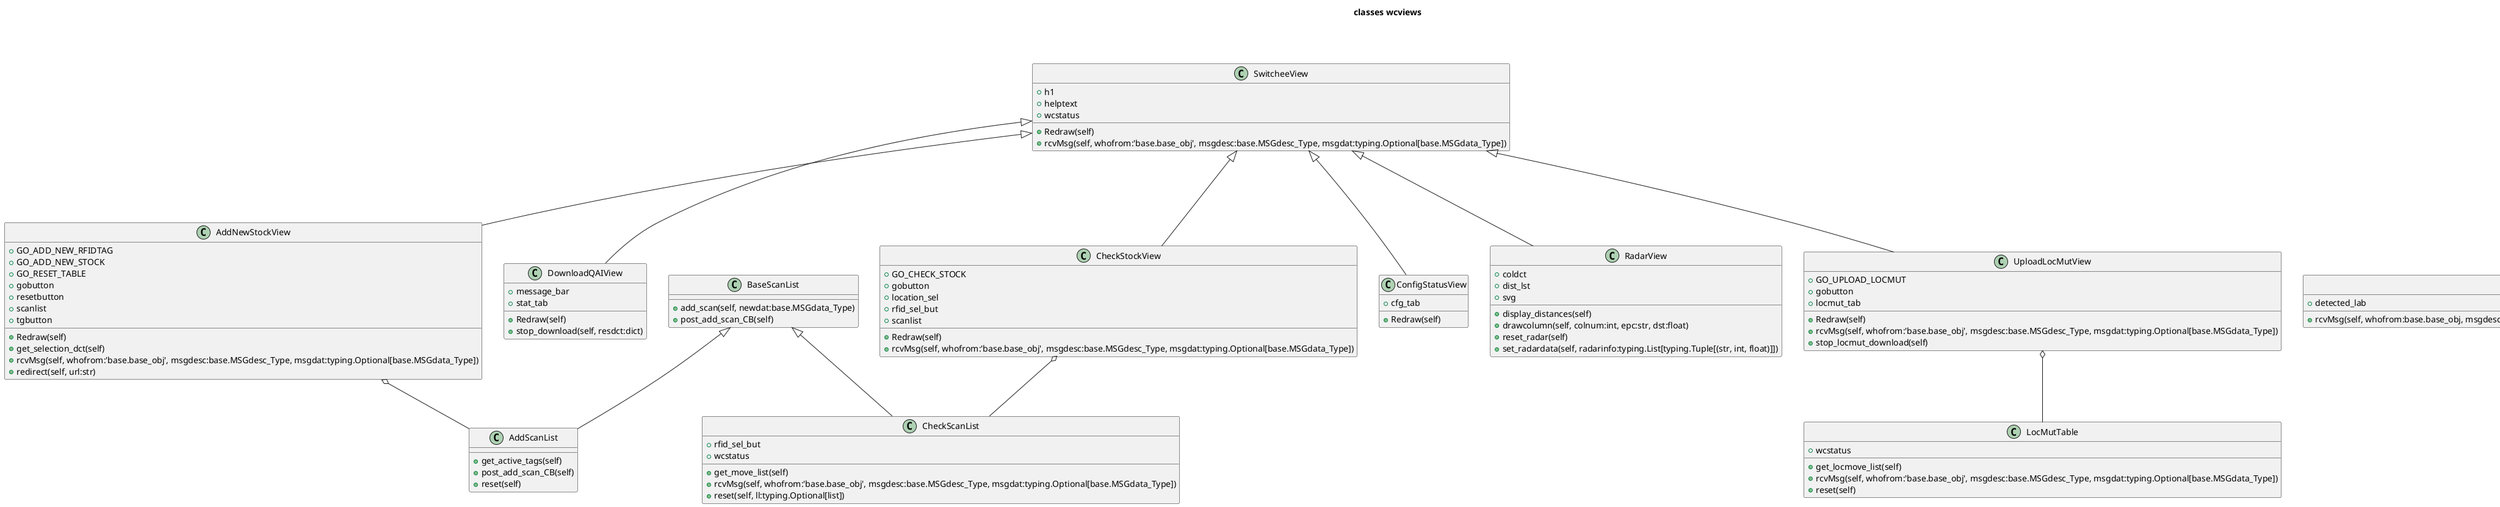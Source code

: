 @startuml
title classes wcviews
class SwitcheeView {
    +h1
    +helptext
    +wcstatus
    +Redraw(self)
    +rcvMsg(self, whofrom:'base.base_obj', msgdesc:base.MSGdesc_Type, msgdat:typing.Optional[base.MSGdata_Type])
}
class RadarView {
    +coldct
    +dist_lst
    +svg
    +display_distances(self)
    +drawcolumn(self, colnum:int, epc:str, dst:float)
    +reset_radar(self)
    +set_radardata(self, radarinfo:typing.List[typing.Tuple[(str, int, float)]])
}
class BaseScanList {
    +add_scan(self, newdat:base.MSGdata_Type)
    +post_add_scan_CB(self)
}
class AddScanList {
    +get_active_tags(self)
    +post_add_scan_CB(self)
    +reset(self)
}
class AddNewStockView {
    +GO_ADD_NEW_RFIDTAG
    +GO_ADD_NEW_STOCK
    +GO_RESET_TABLE
    +gobutton
    +resetbutton
    +scanlist
    +tgbutton
    +Redraw(self)
    +get_selection_dct(self)
    +rcvMsg(self, whofrom:'base.base_obj', msgdesc:base.MSGdesc_Type, msgdat:typing.Optional[base.MSGdata_Type])
    +redirect(self, url:str)
}
class DownloadQAIView {
    +message_bar
    +stat_tab
    +Redraw(self)
    +stop_download(self, resdct:dict)
}
class rowtracker {
    +action_tog
    +detected
    +expected
    +has_rfid_label
    +id
    +rownum
    +scanstat_tog
}
class CheckFSM {
    +ST_ERROR_STATE
    +ST_IGNORE
    +ST_REPORT_FOUND
    +ST_REPORT_MISSING
    +ST_REPORT_MOVED
    +dd
    +hasRFIDlabel
    +isdetected_lab
    +isexpected
    +get_init_state(self)
    +get_new_state(self, curstate:int, event:str)
}
class CheckLabel {
    +detected_lab
    +rcvMsg(self, whofrom:base.base_obj, msgdesc:base.MSGdesc_Type, msgdat:typing.Optional[base.MSGdata_Type])
}
class CheckScanList {
    +rfid_sel_but
    +wcstatus
    +get_move_list(self)
    +rcvMsg(self, whofrom:'base.base_obj', msgdesc:base.MSGdesc_Type, msgdat:typing.Optional[base.MSGdata_Type])
    +reset(self, ll:typing.Optional[list])
}
class CheckStockView {
    +GO_CHECK_STOCK
    +gobutton
    +location_sel
    +rfid_sel_but
    +scanlist
    +Redraw(self)
    +rcvMsg(self, whofrom:'base.base_obj', msgdesc:base.MSGdesc_Type, msgdat:typing.Optional[base.MSGdata_Type])
}
class LocMutTable {
    +wcstatus
    +get_locmove_list(self)
    +rcvMsg(self, whofrom:'base.base_obj', msgdesc:base.MSGdesc_Type, msgdat:typing.Optional[base.MSGdata_Type])
    +reset(self)
}
class UploadLocMutView {
    +GO_UPLOAD_LOCMUT
    +gobutton
    +locmut_tab
    +Redraw(self)
    +rcvMsg(self, whofrom:'base.base_obj', msgdesc:base.MSGdesc_Type, msgdat:typing.Optional[base.MSGdata_Type])
    +stop_locmut_download(self)
}
class ConfigStatusView {
    +cfg_tab
    +Redraw(self)
}

SwitcheeView <|-- RadarView
BaseScanList <|-- AddScanList
SwitcheeView <|-- AddNewStockView
SwitcheeView <|-- DownloadQAIView
BaseScanList <|-- CheckScanList
SwitcheeView <|-- CheckStockView
SwitcheeView <|-- UploadLocMutView
SwitcheeView <|-- ConfigStatusView
AddNewStockView o-- AddScanList
rowtracker o-- CheckLabel
CheckStockView o-- CheckScanList
UploadLocMutView o-- LocMutTable

@enduml
